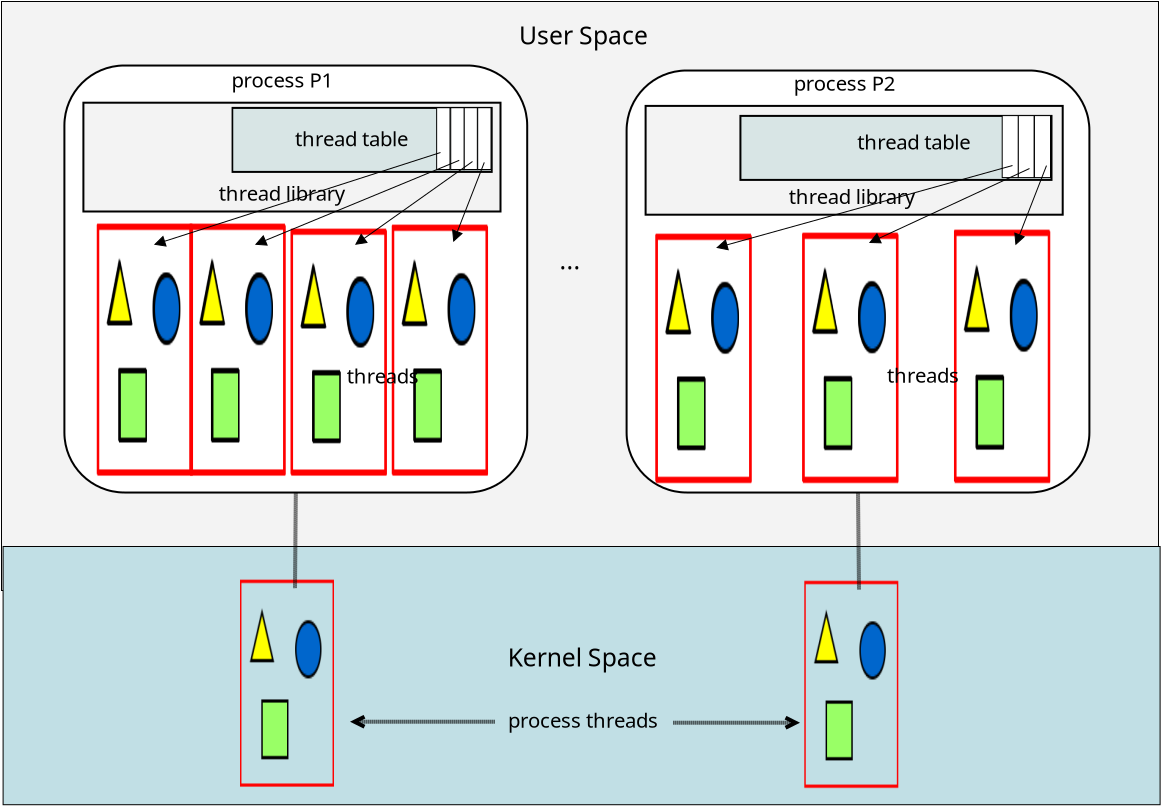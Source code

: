 <?xml version="1.0" encoding="UTF-8"?>
<dia:diagram xmlns:dia="http://www.lysator.liu.se/~alla/dia/">
  <dia:layer name="Background" visible="true" connectable="true" active="true">
    <dia:object type="Standard - Box" version="0" id="O0">
      <dia:attribute name="obj_pos">
        <dia:point val="4.7,2.85"/>
      </dia:attribute>
      <dia:attribute name="obj_bb">
        <dia:rectangle val="4.675,2.825;62.575,32.325"/>
      </dia:attribute>
      <dia:attribute name="elem_corner">
        <dia:point val="4.7,2.85"/>
      </dia:attribute>
      <dia:attribute name="elem_width">
        <dia:real val="57.85"/>
      </dia:attribute>
      <dia:attribute name="elem_height">
        <dia:real val="29.45"/>
      </dia:attribute>
      <dia:attribute name="border_width">
        <dia:real val="0.05"/>
      </dia:attribute>
      <dia:attribute name="inner_color">
        <dia:color val="#f3f3f3ff"/>
      </dia:attribute>
      <dia:attribute name="show_background">
        <dia:boolean val="true"/>
      </dia:attribute>
    </dia:object>
    <dia:object type="Standard - Box" version="0" id="O1">
      <dia:attribute name="obj_pos">
        <dia:point val="7.845,6.05"/>
      </dia:attribute>
      <dia:attribute name="obj_bb">
        <dia:rectangle val="7.795,6;31.035,27.45"/>
      </dia:attribute>
      <dia:attribute name="elem_corner">
        <dia:point val="7.845,6.05"/>
      </dia:attribute>
      <dia:attribute name="elem_width">
        <dia:real val="23.14"/>
      </dia:attribute>
      <dia:attribute name="elem_height">
        <dia:real val="21.35"/>
      </dia:attribute>
      <dia:attribute name="show_background">
        <dia:boolean val="true"/>
      </dia:attribute>
      <dia:attribute name="corner_radius">
        <dia:real val="3"/>
      </dia:attribute>
    </dia:object>
    <dia:object type="Standard - Box" version="0" id="O2">
      <dia:attribute name="obj_pos">
        <dia:point val="8.795,7.91"/>
      </dia:attribute>
      <dia:attribute name="obj_bb">
        <dia:rectangle val="8.745,7.86;29.7,13.4"/>
      </dia:attribute>
      <dia:attribute name="elem_corner">
        <dia:point val="8.795,7.91"/>
      </dia:attribute>
      <dia:attribute name="elem_width">
        <dia:real val="20.855"/>
      </dia:attribute>
      <dia:attribute name="elem_height">
        <dia:real val="5.44"/>
      </dia:attribute>
      <dia:attribute name="inner_color">
        <dia:color val="#f3f3f3ff"/>
      </dia:attribute>
      <dia:attribute name="show_background">
        <dia:boolean val="true"/>
      </dia:attribute>
    </dia:object>
    <dia:object type="Standard - Line" version="0" id="O3">
      <dia:attribute name="obj_pos">
        <dia:point val="19.415,16.575"/>
      </dia:attribute>
      <dia:attribute name="obj_bb">
        <dia:rectangle val="19.415,16.575;19.415,16.575"/>
      </dia:attribute>
      <dia:attribute name="conn_endpoints">
        <dia:point val="19.415,16.575"/>
        <dia:point val="19.415,16.575"/>
      </dia:attribute>
      <dia:attribute name="numcp">
        <dia:int val="1"/>
      </dia:attribute>
    </dia:object>
    <dia:object type="Standard - Text" version="1" id="O4">
      <dia:attribute name="obj_pos">
        <dia:point val="18.802,12.815"/>
      </dia:attribute>
      <dia:attribute name="obj_bb">
        <dia:rectangle val="15.341,11.87;22.263,13.055"/>
      </dia:attribute>
      <dia:attribute name="text">
        <dia:composite type="text">
          <dia:attribute name="string">
            <dia:string>#thread library#</dia:string>
          </dia:attribute>
          <dia:attribute name="font">
            <dia:font family="sans" style="0" name="Helvetica"/>
          </dia:attribute>
          <dia:attribute name="height">
            <dia:real val="1.27"/>
          </dia:attribute>
          <dia:attribute name="pos">
            <dia:point val="18.802,12.815"/>
          </dia:attribute>
          <dia:attribute name="color">
            <dia:color val="#000000ff"/>
          </dia:attribute>
          <dia:attribute name="alignment">
            <dia:enum val="1"/>
          </dia:attribute>
        </dia:composite>
      </dia:attribute>
      <dia:attribute name="valign">
        <dia:enum val="3"/>
      </dia:attribute>
    </dia:object>
    <dia:group>
      <dia:attribute name="meta">
        <dia:composite type="dict"/>
      </dia:attribute>
      <dia:attribute name="matrix">
        <dia:matrix xx="0.491" xy="0" yx="0" yy="1.007" x0="2.019" y0="1.591"/>
      </dia:attribute>
      <dia:object type="Standard - Image" version="0" id="O5">
        <dia:attribute name="obj_pos">
          <dia:point val="24.59,12.325"/>
        </dia:attribute>
        <dia:attribute name="obj_bb">
          <dia:rectangle val="24.59,12.325;34.291,24.719"/>
        </dia:attribute>
        <dia:attribute name="elem_corner">
          <dia:point val="24.59,12.325"/>
        </dia:attribute>
        <dia:attribute name="elem_width">
          <dia:real val="9.7"/>
        </dia:attribute>
        <dia:attribute name="elem_height">
          <dia:real val="12.394"/>
        </dia:attribute>
        <dia:attribute name="draw_border">
          <dia:boolean val="false"/>
        </dia:attribute>
        <dia:attribute name="keep_aspect">
          <dia:boolean val="true"/>
        </dia:attribute>
        <dia:attribute name="file">
          <dia:string>#/home/stewart/hunter/cs340/slides/figures/thread_magenta.png#</dia:string>
        </dia:attribute>
      </dia:object>
      <dia:object type="Standard - Image" version="0" id="O6">
        <dia:attribute name="obj_pos">
          <dia:point val="24.625,12.285"/>
        </dia:attribute>
        <dia:attribute name="obj_bb">
          <dia:rectangle val="24.625,12.285;34.325,24.679"/>
        </dia:attribute>
        <dia:attribute name="elem_corner">
          <dia:point val="24.625,12.285"/>
        </dia:attribute>
        <dia:attribute name="elem_width">
          <dia:real val="9.7"/>
        </dia:attribute>
        <dia:attribute name="elem_height">
          <dia:real val="12.394"/>
        </dia:attribute>
        <dia:attribute name="draw_border">
          <dia:boolean val="false"/>
        </dia:attribute>
        <dia:attribute name="keep_aspect">
          <dia:boolean val="true"/>
        </dia:attribute>
        <dia:attribute name="file">
          <dia:string>#/home/stewart/hunter/cs340/slides/figures/thread_magenta.png#</dia:string>
        </dia:attribute>
      </dia:object>
      <dia:object type="Standard - Image" version="0" id="O7">
        <dia:attribute name="obj_pos">
          <dia:point val="24.66,12.395"/>
        </dia:attribute>
        <dia:attribute name="obj_bb">
          <dia:rectangle val="24.66,12.395;34.361,24.789"/>
        </dia:attribute>
        <dia:attribute name="elem_corner">
          <dia:point val="24.66,12.395"/>
        </dia:attribute>
        <dia:attribute name="elem_width">
          <dia:real val="9.7"/>
        </dia:attribute>
        <dia:attribute name="elem_height">
          <dia:real val="12.394"/>
        </dia:attribute>
        <dia:attribute name="draw_border">
          <dia:boolean val="false"/>
        </dia:attribute>
        <dia:attribute name="keep_aspect">
          <dia:boolean val="true"/>
        </dia:attribute>
        <dia:attribute name="file">
          <dia:string>#/home/stewart/hunter/cs340/slides/figures/thread_magenta.png#</dia:string>
        </dia:attribute>
      </dia:object>
      <dia:object type="Standard - Image" version="0" id="O8">
        <dia:attribute name="obj_pos">
          <dia:point val="24.695,12.355"/>
        </dia:attribute>
        <dia:attribute name="obj_bb">
          <dia:rectangle val="24.695,12.355;34.395,24.749"/>
        </dia:attribute>
        <dia:attribute name="elem_corner">
          <dia:point val="24.695,12.355"/>
        </dia:attribute>
        <dia:attribute name="elem_width">
          <dia:real val="9.7"/>
        </dia:attribute>
        <dia:attribute name="elem_height">
          <dia:real val="12.394"/>
        </dia:attribute>
        <dia:attribute name="draw_border">
          <dia:boolean val="false"/>
        </dia:attribute>
        <dia:attribute name="keep_aspect">
          <dia:boolean val="true"/>
        </dia:attribute>
        <dia:attribute name="file">
          <dia:string>#/home/stewart/hunter/cs340/slides/figures/thread_magenta.png#</dia:string>
        </dia:attribute>
      </dia:object>
    </dia:group>
    <dia:group>
      <dia:attribute name="meta">
        <dia:composite type="dict"/>
      </dia:attribute>
      <dia:attribute name="matrix">
        <dia:matrix xx="0.491" xy="0" yx="0" yy="0.987" x0="7.079" y0="2.087"/>
      </dia:attribute>
      <dia:object type="Standard - Image" version="0" id="O9">
        <dia:attribute name="obj_pos">
          <dia:point val="24.59,12.325"/>
        </dia:attribute>
        <dia:attribute name="obj_bb">
          <dia:rectangle val="24.59,12.325;34.291,24.719"/>
        </dia:attribute>
        <dia:attribute name="elem_corner">
          <dia:point val="24.59,12.325"/>
        </dia:attribute>
        <dia:attribute name="elem_width">
          <dia:real val="9.7"/>
        </dia:attribute>
        <dia:attribute name="elem_height">
          <dia:real val="12.394"/>
        </dia:attribute>
        <dia:attribute name="draw_border">
          <dia:boolean val="false"/>
        </dia:attribute>
        <dia:attribute name="keep_aspect">
          <dia:boolean val="true"/>
        </dia:attribute>
        <dia:attribute name="file">
          <dia:string>#/home/stewart/hunter/cs340/slides/figures/thread_magenta.png#</dia:string>
        </dia:attribute>
      </dia:object>
      <dia:object type="Standard - Image" version="0" id="O10">
        <dia:attribute name="obj_pos">
          <dia:point val="24.625,12.285"/>
        </dia:attribute>
        <dia:attribute name="obj_bb">
          <dia:rectangle val="24.625,12.285;34.325,24.679"/>
        </dia:attribute>
        <dia:attribute name="elem_corner">
          <dia:point val="24.625,12.285"/>
        </dia:attribute>
        <dia:attribute name="elem_width">
          <dia:real val="9.7"/>
        </dia:attribute>
        <dia:attribute name="elem_height">
          <dia:real val="12.394"/>
        </dia:attribute>
        <dia:attribute name="draw_border">
          <dia:boolean val="false"/>
        </dia:attribute>
        <dia:attribute name="keep_aspect">
          <dia:boolean val="true"/>
        </dia:attribute>
        <dia:attribute name="file">
          <dia:string>#/home/stewart/hunter/cs340/slides/figures/thread_magenta.png#</dia:string>
        </dia:attribute>
      </dia:object>
      <dia:object type="Standard - Image" version="0" id="O11">
        <dia:attribute name="obj_pos">
          <dia:point val="24.66,12.395"/>
        </dia:attribute>
        <dia:attribute name="obj_bb">
          <dia:rectangle val="24.66,12.395;34.361,24.789"/>
        </dia:attribute>
        <dia:attribute name="elem_corner">
          <dia:point val="24.66,12.395"/>
        </dia:attribute>
        <dia:attribute name="elem_width">
          <dia:real val="9.7"/>
        </dia:attribute>
        <dia:attribute name="elem_height">
          <dia:real val="12.394"/>
        </dia:attribute>
        <dia:attribute name="draw_border">
          <dia:boolean val="false"/>
        </dia:attribute>
        <dia:attribute name="keep_aspect">
          <dia:boolean val="true"/>
        </dia:attribute>
        <dia:attribute name="file">
          <dia:string>#/home/stewart/hunter/cs340/slides/figures/thread_magenta.png#</dia:string>
        </dia:attribute>
      </dia:object>
      <dia:object type="Standard - Image" version="0" id="O12">
        <dia:attribute name="obj_pos">
          <dia:point val="24.695,12.355"/>
        </dia:attribute>
        <dia:attribute name="obj_bb">
          <dia:rectangle val="24.695,12.355;34.395,24.749"/>
        </dia:attribute>
        <dia:attribute name="elem_corner">
          <dia:point val="24.695,12.355"/>
        </dia:attribute>
        <dia:attribute name="elem_width">
          <dia:real val="9.7"/>
        </dia:attribute>
        <dia:attribute name="elem_height">
          <dia:real val="12.394"/>
        </dia:attribute>
        <dia:attribute name="draw_border">
          <dia:boolean val="false"/>
        </dia:attribute>
        <dia:attribute name="keep_aspect">
          <dia:boolean val="true"/>
        </dia:attribute>
        <dia:attribute name="file">
          <dia:string>#/home/stewart/hunter/cs340/slides/figures/thread_magenta.png#</dia:string>
        </dia:attribute>
      </dia:object>
    </dia:group>
    <dia:group>
      <dia:attribute name="meta">
        <dia:composite type="dict"/>
      </dia:attribute>
      <dia:attribute name="matrix">
        <dia:matrix xx="0.491" xy="0" yx="0" yy="1.003" x0="12.139" y0="1.69"/>
      </dia:attribute>
      <dia:object type="Standard - Image" version="0" id="O13">
        <dia:attribute name="obj_pos">
          <dia:point val="24.59,12.325"/>
        </dia:attribute>
        <dia:attribute name="obj_bb">
          <dia:rectangle val="24.59,12.325;34.291,24.719"/>
        </dia:attribute>
        <dia:attribute name="elem_corner">
          <dia:point val="24.59,12.325"/>
        </dia:attribute>
        <dia:attribute name="elem_width">
          <dia:real val="9.7"/>
        </dia:attribute>
        <dia:attribute name="elem_height">
          <dia:real val="12.394"/>
        </dia:attribute>
        <dia:attribute name="draw_border">
          <dia:boolean val="false"/>
        </dia:attribute>
        <dia:attribute name="keep_aspect">
          <dia:boolean val="true"/>
        </dia:attribute>
        <dia:attribute name="file">
          <dia:string>#/home/stewart/hunter/cs340/slides/figures/thread_magenta.png#</dia:string>
        </dia:attribute>
      </dia:object>
      <dia:object type="Standard - Image" version="0" id="O14">
        <dia:attribute name="obj_pos">
          <dia:point val="24.625,12.285"/>
        </dia:attribute>
        <dia:attribute name="obj_bb">
          <dia:rectangle val="24.625,12.285;34.325,24.679"/>
        </dia:attribute>
        <dia:attribute name="elem_corner">
          <dia:point val="24.625,12.285"/>
        </dia:attribute>
        <dia:attribute name="elem_width">
          <dia:real val="9.7"/>
        </dia:attribute>
        <dia:attribute name="elem_height">
          <dia:real val="12.394"/>
        </dia:attribute>
        <dia:attribute name="draw_border">
          <dia:boolean val="false"/>
        </dia:attribute>
        <dia:attribute name="keep_aspect">
          <dia:boolean val="true"/>
        </dia:attribute>
        <dia:attribute name="file">
          <dia:string>#/home/stewart/hunter/cs340/slides/figures/thread_magenta.png#</dia:string>
        </dia:attribute>
      </dia:object>
      <dia:object type="Standard - Image" version="0" id="O15">
        <dia:attribute name="obj_pos">
          <dia:point val="24.66,12.395"/>
        </dia:attribute>
        <dia:attribute name="obj_bb">
          <dia:rectangle val="24.66,12.395;34.361,24.789"/>
        </dia:attribute>
        <dia:attribute name="elem_corner">
          <dia:point val="24.66,12.395"/>
        </dia:attribute>
        <dia:attribute name="elem_width">
          <dia:real val="9.7"/>
        </dia:attribute>
        <dia:attribute name="elem_height">
          <dia:real val="12.394"/>
        </dia:attribute>
        <dia:attribute name="draw_border">
          <dia:boolean val="false"/>
        </dia:attribute>
        <dia:attribute name="keep_aspect">
          <dia:boolean val="true"/>
        </dia:attribute>
        <dia:attribute name="file">
          <dia:string>#/home/stewart/hunter/cs340/slides/figures/thread_magenta.png#</dia:string>
        </dia:attribute>
      </dia:object>
      <dia:object type="Standard - Image" version="0" id="O16">
        <dia:attribute name="obj_pos">
          <dia:point val="24.695,12.355"/>
        </dia:attribute>
        <dia:attribute name="obj_bb">
          <dia:rectangle val="24.695,12.355;34.395,24.749"/>
        </dia:attribute>
        <dia:attribute name="elem_corner">
          <dia:point val="24.695,12.355"/>
        </dia:attribute>
        <dia:attribute name="elem_width">
          <dia:real val="9.7"/>
        </dia:attribute>
        <dia:attribute name="elem_height">
          <dia:real val="12.394"/>
        </dia:attribute>
        <dia:attribute name="draw_border">
          <dia:boolean val="false"/>
        </dia:attribute>
        <dia:attribute name="keep_aspect">
          <dia:boolean val="true"/>
        </dia:attribute>
        <dia:attribute name="file">
          <dia:string>#/home/stewart/hunter/cs340/slides/figures/thread_magenta.png#</dia:string>
        </dia:attribute>
      </dia:object>
    </dia:group>
    <dia:group>
      <dia:attribute name="meta">
        <dia:composite type="dict"/>
      </dia:attribute>
      <dia:attribute name="matrix">
        <dia:matrix xx="0.834" xy="0" yx="0" yy="1" x0="4.865" y0="-1.9"/>
      </dia:attribute>
      <dia:object type="Standard - Box" version="0" id="O17">
        <dia:attribute name="obj_pos">
          <dia:point val="13.646,10.07"/>
        </dia:attribute>
        <dia:attribute name="obj_bb">
          <dia:rectangle val="13.596,10.02;29.25,13.32"/>
        </dia:attribute>
        <dia:attribute name="elem_corner">
          <dia:point val="13.646,10.07"/>
        </dia:attribute>
        <dia:attribute name="elem_width">
          <dia:real val="15.554"/>
        </dia:attribute>
        <dia:attribute name="elem_height">
          <dia:real val="3.2"/>
        </dia:attribute>
        <dia:attribute name="inner_color">
          <dia:color val="#d8e5e5ff"/>
        </dia:attribute>
        <dia:attribute name="show_background">
          <dia:boolean val="true"/>
        </dia:attribute>
      </dia:object>
      <dia:group>
        <dia:attribute name="meta">
          <dia:composite type="dict"/>
        </dia:attribute>
        <dia:attribute name="matrix"/>
        <dia:object type="Standard - Box" version="0" id="O18">
          <dia:attribute name="obj_pos">
            <dia:point val="28.35,10.055"/>
          </dia:attribute>
          <dia:attribute name="obj_bb">
            <dia:rectangle val="28.325,10.03;29.175,13.18"/>
          </dia:attribute>
          <dia:attribute name="elem_corner">
            <dia:point val="28.35,10.055"/>
          </dia:attribute>
          <dia:attribute name="elem_width">
            <dia:real val="0.8"/>
          </dia:attribute>
          <dia:attribute name="elem_height">
            <dia:real val="3.1"/>
          </dia:attribute>
          <dia:attribute name="border_width">
            <dia:real val="0.05"/>
          </dia:attribute>
          <dia:attribute name="show_background">
            <dia:boolean val="true"/>
          </dia:attribute>
        </dia:object>
        <dia:object type="Standard - Box" version="0" id="O19">
          <dia:attribute name="obj_pos">
            <dia:point val="27.53,10.055"/>
          </dia:attribute>
          <dia:attribute name="obj_bb">
            <dia:rectangle val="27.505,10.03;28.355,13.18"/>
          </dia:attribute>
          <dia:attribute name="elem_corner">
            <dia:point val="27.53,10.055"/>
          </dia:attribute>
          <dia:attribute name="elem_width">
            <dia:real val="0.8"/>
          </dia:attribute>
          <dia:attribute name="elem_height">
            <dia:real val="3.1"/>
          </dia:attribute>
          <dia:attribute name="border_width">
            <dia:real val="0.05"/>
          </dia:attribute>
          <dia:attribute name="show_background">
            <dia:boolean val="true"/>
          </dia:attribute>
        </dia:object>
        <dia:object type="Standard - Box" version="0" id="O20">
          <dia:attribute name="obj_pos">
            <dia:point val="26.735,10.055"/>
          </dia:attribute>
          <dia:attribute name="obj_bb">
            <dia:rectangle val="26.71,10.03;27.56,13.18"/>
          </dia:attribute>
          <dia:attribute name="elem_corner">
            <dia:point val="26.735,10.055"/>
          </dia:attribute>
          <dia:attribute name="elem_width">
            <dia:real val="0.8"/>
          </dia:attribute>
          <dia:attribute name="elem_height">
            <dia:real val="3.1"/>
          </dia:attribute>
          <dia:attribute name="border_width">
            <dia:real val="0.05"/>
          </dia:attribute>
          <dia:attribute name="show_background">
            <dia:boolean val="true"/>
          </dia:attribute>
        </dia:object>
        <dia:object type="Standard - Box" version="0" id="O21">
          <dia:attribute name="obj_pos">
            <dia:point val="25.89,10.055"/>
          </dia:attribute>
          <dia:attribute name="obj_bb">
            <dia:rectangle val="25.865,10.03;26.715,13.18"/>
          </dia:attribute>
          <dia:attribute name="elem_corner">
            <dia:point val="25.89,10.055"/>
          </dia:attribute>
          <dia:attribute name="elem_width">
            <dia:real val="0.8"/>
          </dia:attribute>
          <dia:attribute name="elem_height">
            <dia:real val="3.1"/>
          </dia:attribute>
          <dia:attribute name="border_width">
            <dia:real val="0.05"/>
          </dia:attribute>
          <dia:attribute name="show_background">
            <dia:boolean val="true"/>
          </dia:attribute>
        </dia:object>
      </dia:group>
    </dia:group>
    <dia:object type="Standard - Text" version="1" id="O22">
      <dia:attribute name="obj_pos">
        <dia:point val="22.196,10.088"/>
      </dia:attribute>
      <dia:attribute name="obj_bb">
        <dia:rectangle val="19.084,9.143;25.309,10.328"/>
      </dia:attribute>
      <dia:attribute name="text">
        <dia:composite type="text">
          <dia:attribute name="string">
            <dia:string>#thread table#</dia:string>
          </dia:attribute>
          <dia:attribute name="font">
            <dia:font family="sans" style="0" name="Helvetica"/>
          </dia:attribute>
          <dia:attribute name="height">
            <dia:real val="1.27"/>
          </dia:attribute>
          <dia:attribute name="pos">
            <dia:point val="22.196,10.088"/>
          </dia:attribute>
          <dia:attribute name="color">
            <dia:color val="#000000ff"/>
          </dia:attribute>
          <dia:attribute name="alignment">
            <dia:enum val="1"/>
          </dia:attribute>
        </dia:composite>
      </dia:attribute>
      <dia:attribute name="valign">
        <dia:enum val="3"/>
      </dia:attribute>
    </dia:object>
    <dia:object type="Standard - Text" version="1" id="O23">
      <dia:attribute name="obj_pos">
        <dia:point val="18.75,7.155"/>
      </dia:attribute>
      <dia:attribute name="obj_bb">
        <dia:rectangle val="16.006,6.21;21.494,7.395"/>
      </dia:attribute>
      <dia:attribute name="text">
        <dia:composite type="text">
          <dia:attribute name="string">
            <dia:string>#process P1#</dia:string>
          </dia:attribute>
          <dia:attribute name="font">
            <dia:font family="sans" style="0" name="Helvetica"/>
          </dia:attribute>
          <dia:attribute name="height">
            <dia:real val="1.27"/>
          </dia:attribute>
          <dia:attribute name="pos">
            <dia:point val="18.75,7.155"/>
          </dia:attribute>
          <dia:attribute name="color">
            <dia:color val="#000000ff"/>
          </dia:attribute>
          <dia:attribute name="alignment">
            <dia:enum val="1"/>
          </dia:attribute>
        </dia:composite>
      </dia:attribute>
      <dia:attribute name="valign">
        <dia:enum val="3"/>
      </dia:attribute>
    </dia:object>
    <dia:object type="Standard - Text" version="1" id="O24">
      <dia:attribute name="obj_pos">
        <dia:point val="23.767,21.955"/>
      </dia:attribute>
      <dia:attribute name="obj_bb">
        <dia:rectangle val="21.837,21.01;25.698,22.195"/>
      </dia:attribute>
      <dia:attribute name="text">
        <dia:composite type="text">
          <dia:attribute name="string">
            <dia:string>#threads#</dia:string>
          </dia:attribute>
          <dia:attribute name="font">
            <dia:font family="sans" style="0" name="Helvetica"/>
          </dia:attribute>
          <dia:attribute name="height">
            <dia:real val="1.27"/>
          </dia:attribute>
          <dia:attribute name="pos">
            <dia:point val="23.767,21.955"/>
          </dia:attribute>
          <dia:attribute name="color">
            <dia:color val="#000000ff"/>
          </dia:attribute>
          <dia:attribute name="alignment">
            <dia:enum val="1"/>
          </dia:attribute>
        </dia:composite>
      </dia:attribute>
      <dia:attribute name="valign">
        <dia:enum val="3"/>
      </dia:attribute>
    </dia:object>
    <dia:object type="Standard - Line" version="0" id="O25">
      <dia:attribute name="obj_pos">
        <dia:point val="27.587,10.791"/>
      </dia:attribute>
      <dia:attribute name="obj_bb">
        <dia:rectangle val="17.367,10.759;27.619,15.063"/>
      </dia:attribute>
      <dia:attribute name="conn_endpoints">
        <dia:point val="27.587,10.791"/>
        <dia:point val="17.4,15"/>
      </dia:attribute>
      <dia:attribute name="numcp">
        <dia:int val="1"/>
      </dia:attribute>
      <dia:attribute name="line_width">
        <dia:real val="0.05"/>
      </dia:attribute>
      <dia:attribute name="end_arrow">
        <dia:enum val="3"/>
      </dia:attribute>
      <dia:attribute name="end_arrow_length">
        <dia:real val="0.5"/>
      </dia:attribute>
      <dia:attribute name="end_arrow_width">
        <dia:real val="0.5"/>
      </dia:attribute>
    </dia:object>
    <dia:object type="Standard - Line" version="0" id="O26">
      <dia:attribute name="obj_pos">
        <dia:point val="28.25,10.85"/>
      </dia:attribute>
      <dia:attribute name="obj_bb">
        <dia:rectangle val="22.365,10.815;28.285,15.035"/>
      </dia:attribute>
      <dia:attribute name="conn_endpoints">
        <dia:point val="28.25,10.85"/>
        <dia:point val="22.4,15"/>
      </dia:attribute>
      <dia:attribute name="numcp">
        <dia:int val="1"/>
      </dia:attribute>
      <dia:attribute name="line_width">
        <dia:real val="0.05"/>
      </dia:attribute>
      <dia:attribute name="end_arrow">
        <dia:enum val="3"/>
      </dia:attribute>
      <dia:attribute name="end_arrow_length">
        <dia:real val="0.5"/>
      </dia:attribute>
      <dia:attribute name="end_arrow_width">
        <dia:real val="0.5"/>
      </dia:attribute>
    </dia:object>
    <dia:object type="Standard - Line" version="0" id="O27">
      <dia:attribute name="obj_pos">
        <dia:point val="28.84,10.895"/>
      </dia:attribute>
      <dia:attribute name="obj_bb">
        <dia:rectangle val="27.225,10.863;28.872,14.882"/>
      </dia:attribute>
      <dia:attribute name="conn_endpoints">
        <dia:point val="28.84,10.895"/>
        <dia:point val="27.3,14.85"/>
      </dia:attribute>
      <dia:attribute name="numcp">
        <dia:int val="1"/>
      </dia:attribute>
      <dia:attribute name="line_width">
        <dia:real val="0.05"/>
      </dia:attribute>
      <dia:attribute name="end_arrow">
        <dia:enum val="3"/>
      </dia:attribute>
      <dia:attribute name="end_arrow_length">
        <dia:real val="0.5"/>
      </dia:attribute>
      <dia:attribute name="end_arrow_width">
        <dia:real val="0.5"/>
      </dia:attribute>
    </dia:object>
    <dia:object type="Standard - Box" version="0" id="O28">
      <dia:attribute name="obj_pos">
        <dia:point val="35.955,6.3"/>
      </dia:attribute>
      <dia:attribute name="obj_bb">
        <dia:rectangle val="35.905,6.25;59.145,27.45"/>
      </dia:attribute>
      <dia:attribute name="elem_corner">
        <dia:point val="35.955,6.3"/>
      </dia:attribute>
      <dia:attribute name="elem_width">
        <dia:real val="23.14"/>
      </dia:attribute>
      <dia:attribute name="elem_height">
        <dia:real val="21.1"/>
      </dia:attribute>
      <dia:attribute name="show_background">
        <dia:boolean val="true"/>
      </dia:attribute>
      <dia:attribute name="corner_radius">
        <dia:real val="3"/>
      </dia:attribute>
    </dia:object>
    <dia:object type="Standard - Box" version="0" id="O29">
      <dia:attribute name="obj_pos">
        <dia:point val="36.905,8.07"/>
      </dia:attribute>
      <dia:attribute name="obj_bb">
        <dia:rectangle val="36.855,8.02;57.81,13.56"/>
      </dia:attribute>
      <dia:attribute name="elem_corner">
        <dia:point val="36.905,8.07"/>
      </dia:attribute>
      <dia:attribute name="elem_width">
        <dia:real val="20.855"/>
      </dia:attribute>
      <dia:attribute name="elem_height">
        <dia:real val="5.44"/>
      </dia:attribute>
      <dia:attribute name="inner_color">
        <dia:color val="#f3f3f3ff"/>
      </dia:attribute>
      <dia:attribute name="show_background">
        <dia:boolean val="true"/>
      </dia:attribute>
    </dia:object>
    <dia:object type="Standard - Line" version="0" id="O30">
      <dia:attribute name="obj_pos">
        <dia:point val="47.525,16.85"/>
      </dia:attribute>
      <dia:attribute name="obj_bb">
        <dia:rectangle val="47.525,16.85;47.525,16.85"/>
      </dia:attribute>
      <dia:attribute name="conn_endpoints">
        <dia:point val="47.525,16.85"/>
        <dia:point val="47.525,16.85"/>
      </dia:attribute>
      <dia:attribute name="numcp">
        <dia:int val="1"/>
      </dia:attribute>
      <dia:connections>
        <dia:connection handle="0" to="O28" connection="8"/>
        <dia:connection handle="1" to="O28" connection="8"/>
      </dia:connections>
    </dia:object>
    <dia:object type="Standard - Text" version="1" id="O31">
      <dia:attribute name="obj_pos">
        <dia:point val="47.212,12.975"/>
      </dia:attribute>
      <dia:attribute name="obj_bb">
        <dia:rectangle val="43.751,12.03;50.674,13.215"/>
      </dia:attribute>
      <dia:attribute name="text">
        <dia:composite type="text">
          <dia:attribute name="string">
            <dia:string>#thread library#</dia:string>
          </dia:attribute>
          <dia:attribute name="font">
            <dia:font family="sans" style="0" name="Helvetica"/>
          </dia:attribute>
          <dia:attribute name="height">
            <dia:real val="1.27"/>
          </dia:attribute>
          <dia:attribute name="pos">
            <dia:point val="47.212,12.975"/>
          </dia:attribute>
          <dia:attribute name="color">
            <dia:color val="#000000ff"/>
          </dia:attribute>
          <dia:attribute name="alignment">
            <dia:enum val="1"/>
          </dia:attribute>
        </dia:composite>
      </dia:attribute>
      <dia:attribute name="valign">
        <dia:enum val="3"/>
      </dia:attribute>
    </dia:object>
    <dia:group>
      <dia:attribute name="meta">
        <dia:composite type="dict"/>
      </dia:attribute>
      <dia:attribute name="matrix">
        <dia:matrix xx="0.491" xy="0" yx="0" yy="0.996" x0="25.32" y0="2.23"/>
      </dia:attribute>
      <dia:object type="Standard - Image" version="0" id="O32">
        <dia:attribute name="obj_pos">
          <dia:point val="24.59,12.325"/>
        </dia:attribute>
        <dia:attribute name="obj_bb">
          <dia:rectangle val="24.59,12.325;34.291,24.719"/>
        </dia:attribute>
        <dia:attribute name="elem_corner">
          <dia:point val="24.59,12.325"/>
        </dia:attribute>
        <dia:attribute name="elem_width">
          <dia:real val="9.7"/>
        </dia:attribute>
        <dia:attribute name="elem_height">
          <dia:real val="12.394"/>
        </dia:attribute>
        <dia:attribute name="draw_border">
          <dia:boolean val="false"/>
        </dia:attribute>
        <dia:attribute name="keep_aspect">
          <dia:boolean val="true"/>
        </dia:attribute>
        <dia:attribute name="file">
          <dia:string>#/home/stewart/hunter/cs340/slides/figures/thread_magenta.png#</dia:string>
        </dia:attribute>
      </dia:object>
      <dia:object type="Standard - Image" version="0" id="O33">
        <dia:attribute name="obj_pos">
          <dia:point val="24.625,12.285"/>
        </dia:attribute>
        <dia:attribute name="obj_bb">
          <dia:rectangle val="24.625,12.285;34.325,24.679"/>
        </dia:attribute>
        <dia:attribute name="elem_corner">
          <dia:point val="24.625,12.285"/>
        </dia:attribute>
        <dia:attribute name="elem_width">
          <dia:real val="9.7"/>
        </dia:attribute>
        <dia:attribute name="elem_height">
          <dia:real val="12.394"/>
        </dia:attribute>
        <dia:attribute name="draw_border">
          <dia:boolean val="false"/>
        </dia:attribute>
        <dia:attribute name="keep_aspect">
          <dia:boolean val="true"/>
        </dia:attribute>
        <dia:attribute name="file">
          <dia:string>#/home/stewart/hunter/cs340/slides/figures/thread_magenta.png#</dia:string>
        </dia:attribute>
      </dia:object>
      <dia:object type="Standard - Image" version="0" id="O34">
        <dia:attribute name="obj_pos">
          <dia:point val="24.66,12.395"/>
        </dia:attribute>
        <dia:attribute name="obj_bb">
          <dia:rectangle val="24.66,12.395;34.361,24.789"/>
        </dia:attribute>
        <dia:attribute name="elem_corner">
          <dia:point val="24.66,12.395"/>
        </dia:attribute>
        <dia:attribute name="elem_width">
          <dia:real val="9.7"/>
        </dia:attribute>
        <dia:attribute name="elem_height">
          <dia:real val="12.394"/>
        </dia:attribute>
        <dia:attribute name="draw_border">
          <dia:boolean val="false"/>
        </dia:attribute>
        <dia:attribute name="keep_aspect">
          <dia:boolean val="true"/>
        </dia:attribute>
        <dia:attribute name="file">
          <dia:string>#/home/stewart/hunter/cs340/slides/figures/thread_magenta.png#</dia:string>
        </dia:attribute>
      </dia:object>
      <dia:object type="Standard - Image" version="0" id="O35">
        <dia:attribute name="obj_pos">
          <dia:point val="24.695,12.355"/>
        </dia:attribute>
        <dia:attribute name="obj_bb">
          <dia:rectangle val="24.695,12.355;34.395,24.749"/>
        </dia:attribute>
        <dia:attribute name="elem_corner">
          <dia:point val="24.695,12.355"/>
        </dia:attribute>
        <dia:attribute name="elem_width">
          <dia:real val="9.7"/>
        </dia:attribute>
        <dia:attribute name="elem_height">
          <dia:real val="12.394"/>
        </dia:attribute>
        <dia:attribute name="draw_border">
          <dia:boolean val="false"/>
        </dia:attribute>
        <dia:attribute name="keep_aspect">
          <dia:boolean val="true"/>
        </dia:attribute>
        <dia:attribute name="file">
          <dia:string>#/home/stewart/hunter/cs340/slides/figures/thread_magenta.png#</dia:string>
        </dia:attribute>
      </dia:object>
    </dia:group>
    <dia:group>
      <dia:attribute name="meta">
        <dia:composite type="dict"/>
      </dia:attribute>
      <dia:attribute name="matrix">
        <dia:matrix xx="0.491" xy="0" yx="0" yy="1.0" x0="32.66" y0="2.13"/>
      </dia:attribute>
      <dia:object type="Standard - Image" version="0" id="O36">
        <dia:attribute name="obj_pos">
          <dia:point val="24.59,12.325"/>
        </dia:attribute>
        <dia:attribute name="obj_bb">
          <dia:rectangle val="24.59,12.325;34.291,24.719"/>
        </dia:attribute>
        <dia:attribute name="elem_corner">
          <dia:point val="24.59,12.325"/>
        </dia:attribute>
        <dia:attribute name="elem_width">
          <dia:real val="9.7"/>
        </dia:attribute>
        <dia:attribute name="elem_height">
          <dia:real val="12.394"/>
        </dia:attribute>
        <dia:attribute name="draw_border">
          <dia:boolean val="false"/>
        </dia:attribute>
        <dia:attribute name="keep_aspect">
          <dia:boolean val="true"/>
        </dia:attribute>
        <dia:attribute name="file">
          <dia:string>#/home/stewart/hunter/cs340/slides/figures/thread_magenta.png#</dia:string>
        </dia:attribute>
      </dia:object>
      <dia:object type="Standard - Image" version="0" id="O37">
        <dia:attribute name="obj_pos">
          <dia:point val="24.625,12.285"/>
        </dia:attribute>
        <dia:attribute name="obj_bb">
          <dia:rectangle val="24.625,12.285;34.325,24.679"/>
        </dia:attribute>
        <dia:attribute name="elem_corner">
          <dia:point val="24.625,12.285"/>
        </dia:attribute>
        <dia:attribute name="elem_width">
          <dia:real val="9.7"/>
        </dia:attribute>
        <dia:attribute name="elem_height">
          <dia:real val="12.394"/>
        </dia:attribute>
        <dia:attribute name="draw_border">
          <dia:boolean val="false"/>
        </dia:attribute>
        <dia:attribute name="keep_aspect">
          <dia:boolean val="true"/>
        </dia:attribute>
        <dia:attribute name="file">
          <dia:string>#/home/stewart/hunter/cs340/slides/figures/thread_magenta.png#</dia:string>
        </dia:attribute>
      </dia:object>
      <dia:object type="Standard - Image" version="0" id="O38">
        <dia:attribute name="obj_pos">
          <dia:point val="24.66,12.395"/>
        </dia:attribute>
        <dia:attribute name="obj_bb">
          <dia:rectangle val="24.66,12.395;34.361,24.789"/>
        </dia:attribute>
        <dia:attribute name="elem_corner">
          <dia:point val="24.66,12.395"/>
        </dia:attribute>
        <dia:attribute name="elem_width">
          <dia:real val="9.7"/>
        </dia:attribute>
        <dia:attribute name="elem_height">
          <dia:real val="12.394"/>
        </dia:attribute>
        <dia:attribute name="draw_border">
          <dia:boolean val="false"/>
        </dia:attribute>
        <dia:attribute name="keep_aspect">
          <dia:boolean val="true"/>
        </dia:attribute>
        <dia:attribute name="file">
          <dia:string>#/home/stewart/hunter/cs340/slides/figures/thread_magenta.png#</dia:string>
        </dia:attribute>
      </dia:object>
      <dia:object type="Standard - Image" version="0" id="O39">
        <dia:attribute name="obj_pos">
          <dia:point val="24.695,12.355"/>
        </dia:attribute>
        <dia:attribute name="obj_bb">
          <dia:rectangle val="24.695,12.355;34.395,24.749"/>
        </dia:attribute>
        <dia:attribute name="elem_corner">
          <dia:point val="24.695,12.355"/>
        </dia:attribute>
        <dia:attribute name="elem_width">
          <dia:real val="9.7"/>
        </dia:attribute>
        <dia:attribute name="elem_height">
          <dia:real val="12.394"/>
        </dia:attribute>
        <dia:attribute name="draw_border">
          <dia:boolean val="false"/>
        </dia:attribute>
        <dia:attribute name="keep_aspect">
          <dia:boolean val="true"/>
        </dia:attribute>
        <dia:attribute name="file">
          <dia:string>#/home/stewart/hunter/cs340/slides/figures/thread_magenta.png#</dia:string>
        </dia:attribute>
      </dia:object>
    </dia:group>
    <dia:group>
      <dia:attribute name="meta">
        <dia:composite type="dict"/>
      </dia:attribute>
      <dia:attribute name="matrix">
        <dia:matrix xx="0.491" xy="0" yx="0" yy="1.012" x0="40.25" y0="1.833"/>
      </dia:attribute>
      <dia:object type="Standard - Image" version="0" id="O40">
        <dia:attribute name="obj_pos">
          <dia:point val="24.59,12.325"/>
        </dia:attribute>
        <dia:attribute name="obj_bb">
          <dia:rectangle val="24.59,12.325;34.291,24.719"/>
        </dia:attribute>
        <dia:attribute name="elem_corner">
          <dia:point val="24.59,12.325"/>
        </dia:attribute>
        <dia:attribute name="elem_width">
          <dia:real val="9.7"/>
        </dia:attribute>
        <dia:attribute name="elem_height">
          <dia:real val="12.394"/>
        </dia:attribute>
        <dia:attribute name="draw_border">
          <dia:boolean val="false"/>
        </dia:attribute>
        <dia:attribute name="keep_aspect">
          <dia:boolean val="true"/>
        </dia:attribute>
        <dia:attribute name="file">
          <dia:string>#/home/stewart/hunter/cs340/slides/figures/thread_magenta.png#</dia:string>
        </dia:attribute>
      </dia:object>
      <dia:object type="Standard - Image" version="0" id="O41">
        <dia:attribute name="obj_pos">
          <dia:point val="24.625,12.285"/>
        </dia:attribute>
        <dia:attribute name="obj_bb">
          <dia:rectangle val="24.625,12.285;34.325,24.679"/>
        </dia:attribute>
        <dia:attribute name="elem_corner">
          <dia:point val="24.625,12.285"/>
        </dia:attribute>
        <dia:attribute name="elem_width">
          <dia:real val="9.7"/>
        </dia:attribute>
        <dia:attribute name="elem_height">
          <dia:real val="12.394"/>
        </dia:attribute>
        <dia:attribute name="draw_border">
          <dia:boolean val="false"/>
        </dia:attribute>
        <dia:attribute name="keep_aspect">
          <dia:boolean val="true"/>
        </dia:attribute>
        <dia:attribute name="file">
          <dia:string>#/home/stewart/hunter/cs340/slides/figures/thread_magenta.png#</dia:string>
        </dia:attribute>
      </dia:object>
      <dia:object type="Standard - Image" version="0" id="O42">
        <dia:attribute name="obj_pos">
          <dia:point val="24.66,12.395"/>
        </dia:attribute>
        <dia:attribute name="obj_bb">
          <dia:rectangle val="24.66,12.395;34.361,24.789"/>
        </dia:attribute>
        <dia:attribute name="elem_corner">
          <dia:point val="24.66,12.395"/>
        </dia:attribute>
        <dia:attribute name="elem_width">
          <dia:real val="9.7"/>
        </dia:attribute>
        <dia:attribute name="elem_height">
          <dia:real val="12.394"/>
        </dia:attribute>
        <dia:attribute name="draw_border">
          <dia:boolean val="false"/>
        </dia:attribute>
        <dia:attribute name="keep_aspect">
          <dia:boolean val="true"/>
        </dia:attribute>
        <dia:attribute name="file">
          <dia:string>#/home/stewart/hunter/cs340/slides/figures/thread_magenta.png#</dia:string>
        </dia:attribute>
      </dia:object>
      <dia:object type="Standard - Image" version="0" id="O43">
        <dia:attribute name="obj_pos">
          <dia:point val="24.695,12.355"/>
        </dia:attribute>
        <dia:attribute name="obj_bb">
          <dia:rectangle val="24.695,12.355;34.395,24.749"/>
        </dia:attribute>
        <dia:attribute name="elem_corner">
          <dia:point val="24.695,12.355"/>
        </dia:attribute>
        <dia:attribute name="elem_width">
          <dia:real val="9.7"/>
        </dia:attribute>
        <dia:attribute name="elem_height">
          <dia:real val="12.394"/>
        </dia:attribute>
        <dia:attribute name="draw_border">
          <dia:boolean val="false"/>
        </dia:attribute>
        <dia:attribute name="keep_aspect">
          <dia:boolean val="true"/>
        </dia:attribute>
        <dia:attribute name="file">
          <dia:string>#/home/stewart/hunter/cs340/slides/figures/thread_magenta.png#</dia:string>
        </dia:attribute>
      </dia:object>
    </dia:group>
    <dia:object type="Standard - Box" version="0" id="O44">
      <dia:attribute name="obj_pos">
        <dia:point val="41.646,8.57"/>
      </dia:attribute>
      <dia:attribute name="obj_bb">
        <dia:rectangle val="41.596,8.52;57.25,11.82"/>
      </dia:attribute>
      <dia:attribute name="elem_corner">
        <dia:point val="41.646,8.57"/>
      </dia:attribute>
      <dia:attribute name="elem_width">
        <dia:real val="15.554"/>
      </dia:attribute>
      <dia:attribute name="elem_height">
        <dia:real val="3.2"/>
      </dia:attribute>
      <dia:attribute name="inner_color">
        <dia:color val="#d8e5e5ff"/>
      </dia:attribute>
      <dia:attribute name="show_background">
        <dia:boolean val="true"/>
      </dia:attribute>
    </dia:object>
    <dia:object type="Standard - Box" version="0" id="O45">
      <dia:attribute name="obj_pos">
        <dia:point val="56.35,8.555"/>
      </dia:attribute>
      <dia:attribute name="obj_bb">
        <dia:rectangle val="56.325,8.53;57.175,11.68"/>
      </dia:attribute>
      <dia:attribute name="elem_corner">
        <dia:point val="56.35,8.555"/>
      </dia:attribute>
      <dia:attribute name="elem_width">
        <dia:real val="0.8"/>
      </dia:attribute>
      <dia:attribute name="elem_height">
        <dia:real val="3.1"/>
      </dia:attribute>
      <dia:attribute name="border_width">
        <dia:real val="0.05"/>
      </dia:attribute>
      <dia:attribute name="show_background">
        <dia:boolean val="true"/>
      </dia:attribute>
    </dia:object>
    <dia:object type="Standard - Box" version="0" id="O46">
      <dia:attribute name="obj_pos">
        <dia:point val="55.53,8.555"/>
      </dia:attribute>
      <dia:attribute name="obj_bb">
        <dia:rectangle val="55.505,8.53;56.355,11.68"/>
      </dia:attribute>
      <dia:attribute name="elem_corner">
        <dia:point val="55.53,8.555"/>
      </dia:attribute>
      <dia:attribute name="elem_width">
        <dia:real val="0.8"/>
      </dia:attribute>
      <dia:attribute name="elem_height">
        <dia:real val="3.1"/>
      </dia:attribute>
      <dia:attribute name="border_width">
        <dia:real val="0.05"/>
      </dia:attribute>
      <dia:attribute name="show_background">
        <dia:boolean val="true"/>
      </dia:attribute>
    </dia:object>
    <dia:object type="Standard - Box" version="0" id="O47">
      <dia:attribute name="obj_pos">
        <dia:point val="54.735,8.555"/>
      </dia:attribute>
      <dia:attribute name="obj_bb">
        <dia:rectangle val="54.71,8.53;55.56,11.68"/>
      </dia:attribute>
      <dia:attribute name="elem_corner">
        <dia:point val="54.735,8.555"/>
      </dia:attribute>
      <dia:attribute name="elem_width">
        <dia:real val="0.8"/>
      </dia:attribute>
      <dia:attribute name="elem_height">
        <dia:real val="3.1"/>
      </dia:attribute>
      <dia:attribute name="border_width">
        <dia:real val="0.05"/>
      </dia:attribute>
      <dia:attribute name="show_background">
        <dia:boolean val="true"/>
      </dia:attribute>
    </dia:object>
    <dia:object type="Standard - Text" version="1" id="O48">
      <dia:attribute name="obj_pos">
        <dia:point val="50.307,10.248"/>
      </dia:attribute>
      <dia:attribute name="obj_bb">
        <dia:rectangle val="47.194,9.303;53.419,10.488"/>
      </dia:attribute>
      <dia:attribute name="text">
        <dia:composite type="text">
          <dia:attribute name="string">
            <dia:string>#thread table#</dia:string>
          </dia:attribute>
          <dia:attribute name="font">
            <dia:font family="sans" style="0" name="Helvetica"/>
          </dia:attribute>
          <dia:attribute name="height">
            <dia:real val="1.27"/>
          </dia:attribute>
          <dia:attribute name="pos">
            <dia:point val="50.307,10.248"/>
          </dia:attribute>
          <dia:attribute name="color">
            <dia:color val="#000000ff"/>
          </dia:attribute>
          <dia:attribute name="alignment">
            <dia:enum val="1"/>
          </dia:attribute>
        </dia:composite>
      </dia:attribute>
      <dia:attribute name="valign">
        <dia:enum val="3"/>
      </dia:attribute>
    </dia:object>
    <dia:object type="Standard - Text" version="1" id="O49">
      <dia:attribute name="obj_pos">
        <dia:point val="46.861,7.315"/>
      </dia:attribute>
      <dia:attribute name="obj_bb">
        <dia:rectangle val="44.117,6.37;49.604,7.555"/>
      </dia:attribute>
      <dia:attribute name="text">
        <dia:composite type="text">
          <dia:attribute name="string">
            <dia:string>#process P2#</dia:string>
          </dia:attribute>
          <dia:attribute name="font">
            <dia:font family="sans" style="0" name="Helvetica"/>
          </dia:attribute>
          <dia:attribute name="height">
            <dia:real val="1.27"/>
          </dia:attribute>
          <dia:attribute name="pos">
            <dia:point val="46.861,7.315"/>
          </dia:attribute>
          <dia:attribute name="color">
            <dia:color val="#000000ff"/>
          </dia:attribute>
          <dia:attribute name="alignment">
            <dia:enum val="1"/>
          </dia:attribute>
        </dia:composite>
      </dia:attribute>
      <dia:attribute name="valign">
        <dia:enum val="3"/>
      </dia:attribute>
    </dia:object>
    <dia:object type="Standard - Text" version="1" id="O50">
      <dia:attribute name="obj_pos">
        <dia:point val="50.778,21.915"/>
      </dia:attribute>
      <dia:attribute name="obj_bb">
        <dia:rectangle val="48.848,20.97;52.708,22.155"/>
      </dia:attribute>
      <dia:attribute name="text">
        <dia:composite type="text">
          <dia:attribute name="string">
            <dia:string>#threads#</dia:string>
          </dia:attribute>
          <dia:attribute name="font">
            <dia:font family="sans" style="0" name="Helvetica"/>
          </dia:attribute>
          <dia:attribute name="height">
            <dia:real val="1.27"/>
          </dia:attribute>
          <dia:attribute name="pos">
            <dia:point val="50.778,21.915"/>
          </dia:attribute>
          <dia:attribute name="color">
            <dia:color val="#000000ff"/>
          </dia:attribute>
          <dia:attribute name="alignment">
            <dia:enum val="1"/>
          </dia:attribute>
        </dia:composite>
      </dia:attribute>
      <dia:attribute name="valign">
        <dia:enum val="3"/>
      </dia:attribute>
    </dia:object>
    <dia:object type="Standard - Line" version="0" id="O51">
      <dia:attribute name="obj_pos">
        <dia:point val="55.25,11.05"/>
      </dia:attribute>
      <dia:attribute name="obj_bb">
        <dia:rectangle val="40.43,11.019;55.281,15.293"/>
      </dia:attribute>
      <dia:attribute name="conn_endpoints">
        <dia:point val="55.25,11.05"/>
        <dia:point val="40.461,15.16"/>
      </dia:attribute>
      <dia:attribute name="numcp">
        <dia:int val="1"/>
      </dia:attribute>
      <dia:attribute name="line_width">
        <dia:real val="0.05"/>
      </dia:attribute>
      <dia:attribute name="end_arrow">
        <dia:enum val="3"/>
      </dia:attribute>
      <dia:attribute name="end_arrow_length">
        <dia:real val="0.5"/>
      </dia:attribute>
      <dia:attribute name="end_arrow_width">
        <dia:real val="0.5"/>
      </dia:attribute>
    </dia:object>
    <dia:object type="Standard - Line" version="0" id="O52">
      <dia:attribute name="obj_pos">
        <dia:point val="56.1,11.2"/>
      </dia:attribute>
      <dia:attribute name="obj_bb">
        <dia:rectangle val="48.067,11.167;56.133,14.949"/>
      </dia:attribute>
      <dia:attribute name="conn_endpoints">
        <dia:point val="56.1,11.2"/>
        <dia:point val="48.1,14.91"/>
      </dia:attribute>
      <dia:attribute name="numcp">
        <dia:int val="1"/>
      </dia:attribute>
      <dia:attribute name="line_width">
        <dia:real val="0.05"/>
      </dia:attribute>
      <dia:attribute name="end_arrow">
        <dia:enum val="3"/>
      </dia:attribute>
      <dia:attribute name="end_arrow_length">
        <dia:real val="0.5"/>
      </dia:attribute>
      <dia:attribute name="end_arrow_width">
        <dia:real val="0.5"/>
      </dia:attribute>
    </dia:object>
    <dia:object type="Standard - Line" version="0" id="O53">
      <dia:attribute name="obj_pos">
        <dia:point val="56.95,11.055"/>
      </dia:attribute>
      <dia:attribute name="obj_bb">
        <dia:rectangle val="55.336,11.023;56.983,15.042"/>
      </dia:attribute>
      <dia:attribute name="conn_endpoints">
        <dia:point val="56.95,11.055"/>
        <dia:point val="55.41,15.01"/>
      </dia:attribute>
      <dia:attribute name="numcp">
        <dia:int val="1"/>
      </dia:attribute>
      <dia:attribute name="line_width">
        <dia:real val="0.05"/>
      </dia:attribute>
      <dia:attribute name="end_arrow">
        <dia:enum val="3"/>
      </dia:attribute>
      <dia:attribute name="end_arrow_length">
        <dia:real val="0.5"/>
      </dia:attribute>
      <dia:attribute name="end_arrow_width">
        <dia:real val="0.5"/>
      </dia:attribute>
    </dia:object>
    <dia:object type="Standard - Text" version="1" id="O54">
      <dia:attribute name="obj_pos">
        <dia:point val="33.799,5.005"/>
      </dia:attribute>
      <dia:attribute name="obj_bb">
        <dia:rectangle val="30.317,3.86;37.28,5.298"/>
      </dia:attribute>
      <dia:attribute name="text">
        <dia:composite type="text">
          <dia:attribute name="string">
            <dia:string>#User Space#</dia:string>
          </dia:attribute>
          <dia:attribute name="font">
            <dia:font family="sans" style="0" name="Helvetica"/>
          </dia:attribute>
          <dia:attribute name="height">
            <dia:real val="1.542"/>
          </dia:attribute>
          <dia:attribute name="pos">
            <dia:point val="33.799,5.005"/>
          </dia:attribute>
          <dia:attribute name="color">
            <dia:color val="#000000ff"/>
          </dia:attribute>
          <dia:attribute name="alignment">
            <dia:enum val="1"/>
          </dia:attribute>
        </dia:composite>
      </dia:attribute>
      <dia:attribute name="valign">
        <dia:enum val="3"/>
      </dia:attribute>
    </dia:object>
    <dia:object type="Standard - Box" version="0" id="O55">
      <dia:attribute name="obj_pos">
        <dia:point val="4.78,30.1"/>
      </dia:attribute>
      <dia:attribute name="obj_bb">
        <dia:rectangle val="4.755,30.075;62.655,43.036"/>
      </dia:attribute>
      <dia:attribute name="elem_corner">
        <dia:point val="4.78,30.1"/>
      </dia:attribute>
      <dia:attribute name="elem_width">
        <dia:real val="57.85"/>
      </dia:attribute>
      <dia:attribute name="elem_height">
        <dia:real val="12.911"/>
      </dia:attribute>
      <dia:attribute name="border_width">
        <dia:real val="0.05"/>
      </dia:attribute>
      <dia:attribute name="inner_color">
        <dia:color val="#c1dfe5ff"/>
      </dia:attribute>
      <dia:attribute name="show_background">
        <dia:boolean val="true"/>
      </dia:attribute>
    </dia:object>
    <dia:object type="Standard - Text" version="1" id="O56">
      <dia:attribute name="obj_pos">
        <dia:point val="33.736,36.105"/>
      </dia:attribute>
      <dia:attribute name="obj_bb">
        <dia:rectangle val="29.722,34.96;37.75,36.398"/>
      </dia:attribute>
      <dia:attribute name="text">
        <dia:composite type="text">
          <dia:attribute name="string">
            <dia:string>#Kernel Space#</dia:string>
          </dia:attribute>
          <dia:attribute name="font">
            <dia:font family="sans" style="0" name="Helvetica"/>
          </dia:attribute>
          <dia:attribute name="height">
            <dia:real val="1.542"/>
          </dia:attribute>
          <dia:attribute name="pos">
            <dia:point val="33.736,36.105"/>
          </dia:attribute>
          <dia:attribute name="color">
            <dia:color val="#000000ff"/>
          </dia:attribute>
          <dia:attribute name="alignment">
            <dia:enum val="1"/>
          </dia:attribute>
        </dia:composite>
      </dia:attribute>
      <dia:attribute name="valign">
        <dia:enum val="3"/>
      </dia:attribute>
    </dia:object>
    <dia:object type="Standard - Text" version="1" id="O57">
      <dia:attribute name="obj_pos">
        <dia:point val="33.119,16.255"/>
      </dia:attribute>
      <dia:attribute name="obj_bb">
        <dia:rectangle val="32.53,15.11;33.708,16.547"/>
      </dia:attribute>
      <dia:attribute name="text">
        <dia:composite type="text">
          <dia:attribute name="string">
            <dia:string>#...#</dia:string>
          </dia:attribute>
          <dia:attribute name="font">
            <dia:font family="sans" style="0" name="Helvetica"/>
          </dia:attribute>
          <dia:attribute name="height">
            <dia:real val="1.542"/>
          </dia:attribute>
          <dia:attribute name="pos">
            <dia:point val="33.119,16.255"/>
          </dia:attribute>
          <dia:attribute name="color">
            <dia:color val="#000000ff"/>
          </dia:attribute>
          <dia:attribute name="alignment">
            <dia:enum val="1"/>
          </dia:attribute>
        </dia:composite>
      </dia:attribute>
      <dia:attribute name="valign">
        <dia:enum val="3"/>
      </dia:attribute>
    </dia:object>
    <dia:group>
      <dia:attribute name="meta">
        <dia:composite type="dict"/>
      </dia:attribute>
      <dia:attribute name="matrix">
        <dia:matrix xx="0.491" xy="0" yx="0" yy="1.007" x0="-2.611" y0="1.591"/>
      </dia:attribute>
      <dia:object type="Standard - Image" version="0" id="O58">
        <dia:attribute name="obj_pos">
          <dia:point val="24.59,12.325"/>
        </dia:attribute>
        <dia:attribute name="obj_bb">
          <dia:rectangle val="24.59,12.325;34.291,24.719"/>
        </dia:attribute>
        <dia:attribute name="elem_corner">
          <dia:point val="24.59,12.325"/>
        </dia:attribute>
        <dia:attribute name="elem_width">
          <dia:real val="9.7"/>
        </dia:attribute>
        <dia:attribute name="elem_height">
          <dia:real val="12.394"/>
        </dia:attribute>
        <dia:attribute name="draw_border">
          <dia:boolean val="false"/>
        </dia:attribute>
        <dia:attribute name="keep_aspect">
          <dia:boolean val="true"/>
        </dia:attribute>
        <dia:attribute name="file">
          <dia:string>#/home/stewart/hunter/cs340/slides/figures/thread_magenta.png#</dia:string>
        </dia:attribute>
      </dia:object>
      <dia:object type="Standard - Image" version="0" id="O59">
        <dia:attribute name="obj_pos">
          <dia:point val="24.625,12.285"/>
        </dia:attribute>
        <dia:attribute name="obj_bb">
          <dia:rectangle val="24.625,12.285;34.325,24.679"/>
        </dia:attribute>
        <dia:attribute name="elem_corner">
          <dia:point val="24.625,12.285"/>
        </dia:attribute>
        <dia:attribute name="elem_width">
          <dia:real val="9.7"/>
        </dia:attribute>
        <dia:attribute name="elem_height">
          <dia:real val="12.394"/>
        </dia:attribute>
        <dia:attribute name="draw_border">
          <dia:boolean val="false"/>
        </dia:attribute>
        <dia:attribute name="keep_aspect">
          <dia:boolean val="true"/>
        </dia:attribute>
        <dia:attribute name="file">
          <dia:string>#/home/stewart/hunter/cs340/slides/figures/thread_magenta.png#</dia:string>
        </dia:attribute>
      </dia:object>
      <dia:object type="Standard - Image" version="0" id="O60">
        <dia:attribute name="obj_pos">
          <dia:point val="24.66,12.395"/>
        </dia:attribute>
        <dia:attribute name="obj_bb">
          <dia:rectangle val="24.66,12.395;34.361,24.789"/>
        </dia:attribute>
        <dia:attribute name="elem_corner">
          <dia:point val="24.66,12.395"/>
        </dia:attribute>
        <dia:attribute name="elem_width">
          <dia:real val="9.7"/>
        </dia:attribute>
        <dia:attribute name="elem_height">
          <dia:real val="12.394"/>
        </dia:attribute>
        <dia:attribute name="draw_border">
          <dia:boolean val="false"/>
        </dia:attribute>
        <dia:attribute name="keep_aspect">
          <dia:boolean val="true"/>
        </dia:attribute>
        <dia:attribute name="file">
          <dia:string>#/home/stewart/hunter/cs340/slides/figures/thread_magenta.png#</dia:string>
        </dia:attribute>
      </dia:object>
      <dia:object type="Standard - Image" version="0" id="O61">
        <dia:attribute name="obj_pos">
          <dia:point val="24.695,12.355"/>
        </dia:attribute>
        <dia:attribute name="obj_bb">
          <dia:rectangle val="24.695,12.355;34.395,24.749"/>
        </dia:attribute>
        <dia:attribute name="elem_corner">
          <dia:point val="24.695,12.355"/>
        </dia:attribute>
        <dia:attribute name="elem_width">
          <dia:real val="9.7"/>
        </dia:attribute>
        <dia:attribute name="elem_height">
          <dia:real val="12.394"/>
        </dia:attribute>
        <dia:attribute name="draw_border">
          <dia:boolean val="false"/>
        </dia:attribute>
        <dia:attribute name="keep_aspect">
          <dia:boolean val="true"/>
        </dia:attribute>
        <dia:attribute name="file">
          <dia:string>#/home/stewart/hunter/cs340/slides/figures/thread_magenta.png#</dia:string>
        </dia:attribute>
      </dia:object>
    </dia:group>
    <dia:object type="Standard - Image" version="0" id="O62">
      <dia:attribute name="obj_pos">
        <dia:point val="16.625,31.764"/>
      </dia:attribute>
      <dia:attribute name="obj_bb">
        <dia:rectangle val="16.625,31.764;21.325,42.111"/>
      </dia:attribute>
      <dia:attribute name="elem_corner">
        <dia:point val="16.625,31.764"/>
      </dia:attribute>
      <dia:attribute name="elem_width">
        <dia:real val="4.7"/>
      </dia:attribute>
      <dia:attribute name="elem_height">
        <dia:real val="10.346"/>
      </dia:attribute>
      <dia:attribute name="border_width">
        <dia:real val="0.05"/>
      </dia:attribute>
      <dia:attribute name="draw_border">
        <dia:boolean val="false"/>
      </dia:attribute>
      <dia:attribute name="keep_aspect">
        <dia:boolean val="false"/>
      </dia:attribute>
      <dia:attribute name="file">
        <dia:string>#/home/stewart/hunter/cs340/slides/figures/thread_blue.png#</dia:string>
      </dia:attribute>
    </dia:object>
    <dia:object type="Standard - Image" version="0" id="O63">
      <dia:attribute name="obj_pos">
        <dia:point val="44.84,31.821"/>
      </dia:attribute>
      <dia:attribute name="obj_bb">
        <dia:rectangle val="44.84,31.821;49.54,42.167"/>
      </dia:attribute>
      <dia:attribute name="elem_corner">
        <dia:point val="44.84,31.821"/>
      </dia:attribute>
      <dia:attribute name="elem_width">
        <dia:real val="4.7"/>
      </dia:attribute>
      <dia:attribute name="elem_height">
        <dia:real val="10.346"/>
      </dia:attribute>
      <dia:attribute name="border_width">
        <dia:real val="0.05"/>
      </dia:attribute>
      <dia:attribute name="draw_border">
        <dia:boolean val="false"/>
      </dia:attribute>
      <dia:attribute name="keep_aspect">
        <dia:boolean val="false"/>
      </dia:attribute>
      <dia:attribute name="file">
        <dia:string>#/home/stewart/hunter/cs340/slides/figures/thread_blue.png#</dia:string>
      </dia:attribute>
    </dia:object>
    <dia:object type="Standard - Line" version="0" id="O64">
      <dia:attribute name="obj_pos">
        <dia:point val="19.415,27.4"/>
      </dia:attribute>
      <dia:attribute name="obj_bb">
        <dia:rectangle val="19.274,27.299;19.516,32.286"/>
      </dia:attribute>
      <dia:attribute name="conn_endpoints">
        <dia:point val="19.415,27.4"/>
        <dia:point val="19.375,32.186"/>
      </dia:attribute>
      <dia:attribute name="numcp">
        <dia:int val="1"/>
      </dia:attribute>
      <dia:attribute name="line_width">
        <dia:real val="0.2"/>
      </dia:attribute>
      <dia:attribute name="line_style">
        <dia:enum val="4"/>
      </dia:attribute>
      <dia:attribute name="dashlength">
        <dia:real val="0.1"/>
      </dia:attribute>
      <dia:connections>
        <dia:connection handle="0" to="O1" connection="6"/>
      </dia:connections>
    </dia:object>
    <dia:object type="Standard - Line" version="0" id="O65">
      <dia:attribute name="obj_pos">
        <dia:point val="47.525,27.4"/>
      </dia:attribute>
      <dia:attribute name="obj_bb">
        <dia:rectangle val="47.424,27.299;47.676,32.362"/>
      </dia:attribute>
      <dia:attribute name="conn_endpoints">
        <dia:point val="47.525,27.4"/>
        <dia:point val="47.575,32.261"/>
      </dia:attribute>
      <dia:attribute name="numcp">
        <dia:int val="1"/>
      </dia:attribute>
      <dia:attribute name="line_width">
        <dia:real val="0.2"/>
      </dia:attribute>
      <dia:attribute name="line_style">
        <dia:enum val="4"/>
      </dia:attribute>
      <dia:attribute name="dashlength">
        <dia:real val="0.1"/>
      </dia:attribute>
      <dia:connections>
        <dia:connection handle="0" to="O28" connection="6"/>
      </dia:connections>
    </dia:object>
    <dia:object type="Standard - Text" version="1" id="O66">
      <dia:attribute name="obj_pos">
        <dia:point val="33.77,39.166"/>
      </dia:attribute>
      <dia:attribute name="obj_bb">
        <dia:rectangle val="29.726,38.221;37.814,39.406"/>
      </dia:attribute>
      <dia:attribute name="text">
        <dia:composite type="text">
          <dia:attribute name="string">
            <dia:string>#process threads#</dia:string>
          </dia:attribute>
          <dia:attribute name="font">
            <dia:font family="sans" style="0" name="Helvetica"/>
          </dia:attribute>
          <dia:attribute name="height">
            <dia:real val="1.27"/>
          </dia:attribute>
          <dia:attribute name="pos">
            <dia:point val="33.77,39.166"/>
          </dia:attribute>
          <dia:attribute name="color">
            <dia:color val="#000000ff"/>
          </dia:attribute>
          <dia:attribute name="alignment">
            <dia:enum val="1"/>
          </dia:attribute>
        </dia:composite>
      </dia:attribute>
      <dia:attribute name="valign">
        <dia:enum val="3"/>
      </dia:attribute>
    </dia:object>
    <dia:object type="Standard - Line" version="0" id="O67">
      <dia:attribute name="obj_pos">
        <dia:point val="38.275,38.911"/>
      </dia:attribute>
      <dia:attribute name="obj_bb">
        <dia:rectangle val="38.175,38.499;44.725,39.322"/>
      </dia:attribute>
      <dia:attribute name="conn_endpoints">
        <dia:point val="38.275,38.911"/>
        <dia:point val="44.625,38.911"/>
      </dia:attribute>
      <dia:attribute name="numcp">
        <dia:int val="1"/>
      </dia:attribute>
      <dia:attribute name="line_width">
        <dia:real val="0.2"/>
      </dia:attribute>
      <dia:attribute name="line_style">
        <dia:enum val="4"/>
      </dia:attribute>
      <dia:attribute name="end_arrow">
        <dia:enum val="1"/>
      </dia:attribute>
      <dia:attribute name="end_arrow_length">
        <dia:real val="0.5"/>
      </dia:attribute>
      <dia:attribute name="end_arrow_width">
        <dia:real val="0.5"/>
      </dia:attribute>
      <dia:attribute name="dashlength">
        <dia:real val="0.1"/>
      </dia:attribute>
    </dia:object>
    <dia:object type="Standard - Line" version="0" id="O68">
      <dia:attribute name="obj_pos">
        <dia:point val="29.375,38.861"/>
      </dia:attribute>
      <dia:attribute name="obj_bb">
        <dia:rectangle val="22.025,38.449;29.475,39.272"/>
      </dia:attribute>
      <dia:attribute name="conn_endpoints">
        <dia:point val="29.375,38.861"/>
        <dia:point val="22.125,38.861"/>
      </dia:attribute>
      <dia:attribute name="numcp">
        <dia:int val="1"/>
      </dia:attribute>
      <dia:attribute name="line_width">
        <dia:real val="0.2"/>
      </dia:attribute>
      <dia:attribute name="line_style">
        <dia:enum val="4"/>
      </dia:attribute>
      <dia:attribute name="end_arrow">
        <dia:enum val="1"/>
      </dia:attribute>
      <dia:attribute name="end_arrow_length">
        <dia:real val="0.5"/>
      </dia:attribute>
      <dia:attribute name="end_arrow_width">
        <dia:real val="0.5"/>
      </dia:attribute>
      <dia:attribute name="dashlength">
        <dia:real val="0.1"/>
      </dia:attribute>
    </dia:object>
    <dia:object type="Standard - Line" version="0" id="O69">
      <dia:attribute name="obj_pos">
        <dia:point val="26.65,10.4"/>
      </dia:attribute>
      <dia:attribute name="obj_bb">
        <dia:rectangle val="12.319,10.368;26.681,15.109"/>
      </dia:attribute>
      <dia:attribute name="conn_endpoints">
        <dia:point val="26.65,10.4"/>
        <dia:point val="12.35,15"/>
      </dia:attribute>
      <dia:attribute name="numcp">
        <dia:int val="1"/>
      </dia:attribute>
      <dia:attribute name="line_width">
        <dia:real val="0.05"/>
      </dia:attribute>
      <dia:attribute name="end_arrow">
        <dia:enum val="3"/>
      </dia:attribute>
      <dia:attribute name="end_arrow_length">
        <dia:real val="0.5"/>
      </dia:attribute>
      <dia:attribute name="end_arrow_width">
        <dia:real val="0.5"/>
      </dia:attribute>
    </dia:object>
  </dia:layer>
</dia:diagram>

